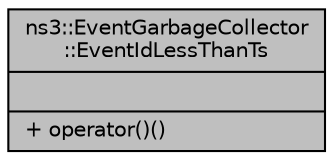 digraph "ns3::EventGarbageCollector::EventIdLessThanTs"
{
  edge [fontname="Helvetica",fontsize="10",labelfontname="Helvetica",labelfontsize="10"];
  node [fontname="Helvetica",fontsize="10",shape=record];
  Node1 [label="{ns3::EventGarbageCollector\l::EventIdLessThanTs\n||+ operator()()\l}",height=0.2,width=0.4,color="black", fillcolor="grey75", style="filled", fontcolor="black"];
}
